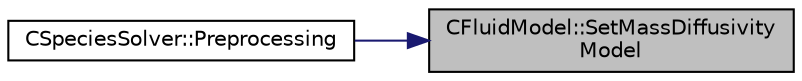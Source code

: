 digraph "CFluidModel::SetMassDiffusivityModel"
{
 // LATEX_PDF_SIZE
  edge [fontname="Helvetica",fontsize="10",labelfontname="Helvetica",labelfontsize="10"];
  node [fontname="Helvetica",fontsize="10",shape=record];
  rankdir="RL";
  Node1 [label="CFluidModel::SetMassDiffusivity\lModel",height=0.2,width=0.4,color="black", fillcolor="grey75", style="filled", fontcolor="black",tooltip="Set mass diffusivity model."];
  Node1 -> Node2 [dir="back",color="midnightblue",fontsize="10",style="solid",fontname="Helvetica"];
  Node2 [label="CSpeciesSolver::Preprocessing",height=0.2,width=0.4,color="black", fillcolor="white", style="filled",URL="$classCSpeciesSolver.html#a196ffedd80960a2c493931a68220fa3f",tooltip="Restart residual and compute gradients."];
}
